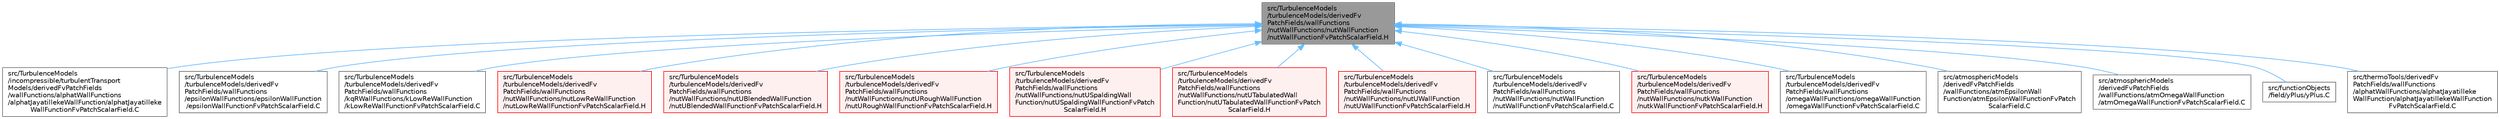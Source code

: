 digraph "src/TurbulenceModels/turbulenceModels/derivedFvPatchFields/wallFunctions/nutWallFunctions/nutWallFunction/nutWallFunctionFvPatchScalarField.H"
{
 // LATEX_PDF_SIZE
  bgcolor="transparent";
  edge [fontname=Helvetica,fontsize=10,labelfontname=Helvetica,labelfontsize=10];
  node [fontname=Helvetica,fontsize=10,shape=box,height=0.2,width=0.4];
  Node1 [id="Node000001",label="src/TurbulenceModels\l/turbulenceModels/derivedFv\lPatchFields/wallFunctions\l/nutWallFunctions/nutWallFunction\l/nutWallFunctionFvPatchScalarField.H",height=0.2,width=0.4,color="gray40", fillcolor="grey60", style="filled", fontcolor="black",tooltip=" "];
  Node1 -> Node2 [id="edge1_Node000001_Node000002",dir="back",color="steelblue1",style="solid",tooltip=" "];
  Node2 [id="Node000002",label="src/TurbulenceModels\l/incompressible/turbulentTransport\lModels/derivedFvPatchFields\l/wallFunctions/alphatWallFunctions\l/alphatJayatillekeWallFunction/alphatJayatilleke\lWallFunctionFvPatchScalarField.C",height=0.2,width=0.4,color="grey40", fillcolor="white", style="filled",URL="$TurbulenceModels_2incompressible_2turbulentTransportModels_2derivedFvPatchFields_2wallFunctions_83037ffe3c8c314f1af79ebf34b4365a.html",tooltip=" "];
  Node1 -> Node3 [id="edge2_Node000001_Node000003",dir="back",color="steelblue1",style="solid",tooltip=" "];
  Node3 [id="Node000003",label="src/TurbulenceModels\l/turbulenceModels/derivedFv\lPatchFields/wallFunctions\l/epsilonWallFunctions/epsilonWallFunction\l/epsilonWallFunctionFvPatchScalarField.C",height=0.2,width=0.4,color="grey40", fillcolor="white", style="filled",URL="$epsilonWallFunctionFvPatchScalarField_8C.html",tooltip=" "];
  Node1 -> Node4 [id="edge3_Node000001_Node000004",dir="back",color="steelblue1",style="solid",tooltip=" "];
  Node4 [id="Node000004",label="src/TurbulenceModels\l/turbulenceModels/derivedFv\lPatchFields/wallFunctions\l/kqRWallFunctions/kLowReWallFunction\l/kLowReWallFunctionFvPatchScalarField.C",height=0.2,width=0.4,color="grey40", fillcolor="white", style="filled",URL="$kLowReWallFunctionFvPatchScalarField_8C.html",tooltip=" "];
  Node1 -> Node5 [id="edge4_Node000001_Node000005",dir="back",color="steelblue1",style="solid",tooltip=" "];
  Node5 [id="Node000005",label="src/TurbulenceModels\l/turbulenceModels/derivedFv\lPatchFields/wallFunctions\l/nutWallFunctions/nutLowReWallFunction\l/nutLowReWallFunctionFvPatchScalarField.H",height=0.2,width=0.4,color="red", fillcolor="#FFF0F0", style="filled",URL="$nutLowReWallFunctionFvPatchScalarField_8H.html",tooltip=" "];
  Node1 -> Node7 [id="edge5_Node000001_Node000007",dir="back",color="steelblue1",style="solid",tooltip=" "];
  Node7 [id="Node000007",label="src/TurbulenceModels\l/turbulenceModels/derivedFv\lPatchFields/wallFunctions\l/nutWallFunctions/nutUBlendedWallFunction\l/nutUBlendedWallFunctionFvPatchScalarField.H",height=0.2,width=0.4,color="red", fillcolor="#FFF0F0", style="filled",URL="$nutUBlendedWallFunctionFvPatchScalarField_8H.html",tooltip=" "];
  Node1 -> Node9 [id="edge6_Node000001_Node000009",dir="back",color="steelblue1",style="solid",tooltip=" "];
  Node9 [id="Node000009",label="src/TurbulenceModels\l/turbulenceModels/derivedFv\lPatchFields/wallFunctions\l/nutWallFunctions/nutURoughWallFunction\l/nutURoughWallFunctionFvPatchScalarField.H",height=0.2,width=0.4,color="red", fillcolor="#FFF0F0", style="filled",URL="$nutURoughWallFunctionFvPatchScalarField_8H.html",tooltip=" "];
  Node1 -> Node11 [id="edge7_Node000001_Node000011",dir="back",color="steelblue1",style="solid",tooltip=" "];
  Node11 [id="Node000011",label="src/TurbulenceModels\l/turbulenceModels/derivedFv\lPatchFields/wallFunctions\l/nutWallFunctions/nutUSpaldingWall\lFunction/nutUSpaldingWallFunctionFvPatch\lScalarField.H",height=0.2,width=0.4,color="red", fillcolor="#FFF0F0", style="filled",URL="$nutUSpaldingWallFunctionFvPatchScalarField_8H.html",tooltip=" "];
  Node1 -> Node15 [id="edge8_Node000001_Node000015",dir="back",color="steelblue1",style="solid",tooltip=" "];
  Node15 [id="Node000015",label="src/TurbulenceModels\l/turbulenceModels/derivedFv\lPatchFields/wallFunctions\l/nutWallFunctions/nutUTabulatedWall\lFunction/nutUTabulatedWallFunctionFvPatch\lScalarField.H",height=0.2,width=0.4,color="red", fillcolor="#FFF0F0", style="filled",URL="$nutUTabulatedWallFunctionFvPatchScalarField_8H.html",tooltip=" "];
  Node1 -> Node17 [id="edge9_Node000001_Node000017",dir="back",color="steelblue1",style="solid",tooltip=" "];
  Node17 [id="Node000017",label="src/TurbulenceModels\l/turbulenceModels/derivedFv\lPatchFields/wallFunctions\l/nutWallFunctions/nutUWallFunction\l/nutUWallFunctionFvPatchScalarField.H",height=0.2,width=0.4,color="red", fillcolor="#FFF0F0", style="filled",URL="$nutUWallFunctionFvPatchScalarField_8H.html",tooltip=" "];
  Node1 -> Node21 [id="edge10_Node000001_Node000021",dir="back",color="steelblue1",style="solid",tooltip=" "];
  Node21 [id="Node000021",label="src/TurbulenceModels\l/turbulenceModels/derivedFv\lPatchFields/wallFunctions\l/nutWallFunctions/nutWallFunction\l/nutWallFunctionFvPatchScalarField.C",height=0.2,width=0.4,color="grey40", fillcolor="white", style="filled",URL="$nutWallFunctionFvPatchScalarField_8C.html",tooltip=" "];
  Node1 -> Node22 [id="edge11_Node000001_Node000022",dir="back",color="steelblue1",style="solid",tooltip=" "];
  Node22 [id="Node000022",label="src/TurbulenceModels\l/turbulenceModels/derivedFv\lPatchFields/wallFunctions\l/nutWallFunctions/nutkWallFunction\l/nutkWallFunctionFvPatchScalarField.H",height=0.2,width=0.4,color="red", fillcolor="#FFF0F0", style="filled",URL="$nutkWallFunctionFvPatchScalarField_8H.html",tooltip=" "];
  Node1 -> Node34 [id="edge12_Node000001_Node000034",dir="back",color="steelblue1",style="solid",tooltip=" "];
  Node34 [id="Node000034",label="src/TurbulenceModels\l/turbulenceModels/derivedFv\lPatchFields/wallFunctions\l/omegaWallFunctions/omegaWallFunction\l/omegaWallFunctionFvPatchScalarField.C",height=0.2,width=0.4,color="grey40", fillcolor="white", style="filled",URL="$omegaWallFunctionFvPatchScalarField_8C.html",tooltip=" "];
  Node1 -> Node35 [id="edge13_Node000001_Node000035",dir="back",color="steelblue1",style="solid",tooltip=" "];
  Node35 [id="Node000035",label="src/atmosphericModels\l/derivedFvPatchFields\l/wallFunctions/atmEpsilonWall\lFunction/atmEpsilonWallFunctionFvPatch\lScalarField.C",height=0.2,width=0.4,color="grey40", fillcolor="white", style="filled",URL="$atmEpsilonWallFunctionFvPatchScalarField_8C.html",tooltip=" "];
  Node1 -> Node36 [id="edge14_Node000001_Node000036",dir="back",color="steelblue1",style="solid",tooltip=" "];
  Node36 [id="Node000036",label="src/atmosphericModels\l/derivedFvPatchFields\l/wallFunctions/atmOmegaWallFunction\l/atmOmegaWallFunctionFvPatchScalarField.C",height=0.2,width=0.4,color="grey40", fillcolor="white", style="filled",URL="$atmOmegaWallFunctionFvPatchScalarField_8C.html",tooltip=" "];
  Node1 -> Node37 [id="edge15_Node000001_Node000037",dir="back",color="steelblue1",style="solid",tooltip=" "];
  Node37 [id="Node000037",label="src/functionObjects\l/field/yPlus/yPlus.C",height=0.2,width=0.4,color="grey40", fillcolor="white", style="filled",URL="$yPlus_8C.html",tooltip=" "];
  Node1 -> Node38 [id="edge16_Node000001_Node000038",dir="back",color="steelblue1",style="solid",tooltip=" "];
  Node38 [id="Node000038",label="src/thermoTools/derivedFv\lPatchFields/wallFunctions\l/alphatWallFunctions/alphatJayatilleke\lWallFunction/alphatJayatillekeWallFunction\lFvPatchScalarField.C",height=0.2,width=0.4,color="grey40", fillcolor="white", style="filled",URL="$thermoTools_2derivedFvPatchFields_2wallFunctions_2alphatWallFunctions_2alphatJayatillekeWallFunc7a41bad1de2d2bf74a114457c1a484d6.html",tooltip=" "];
}
